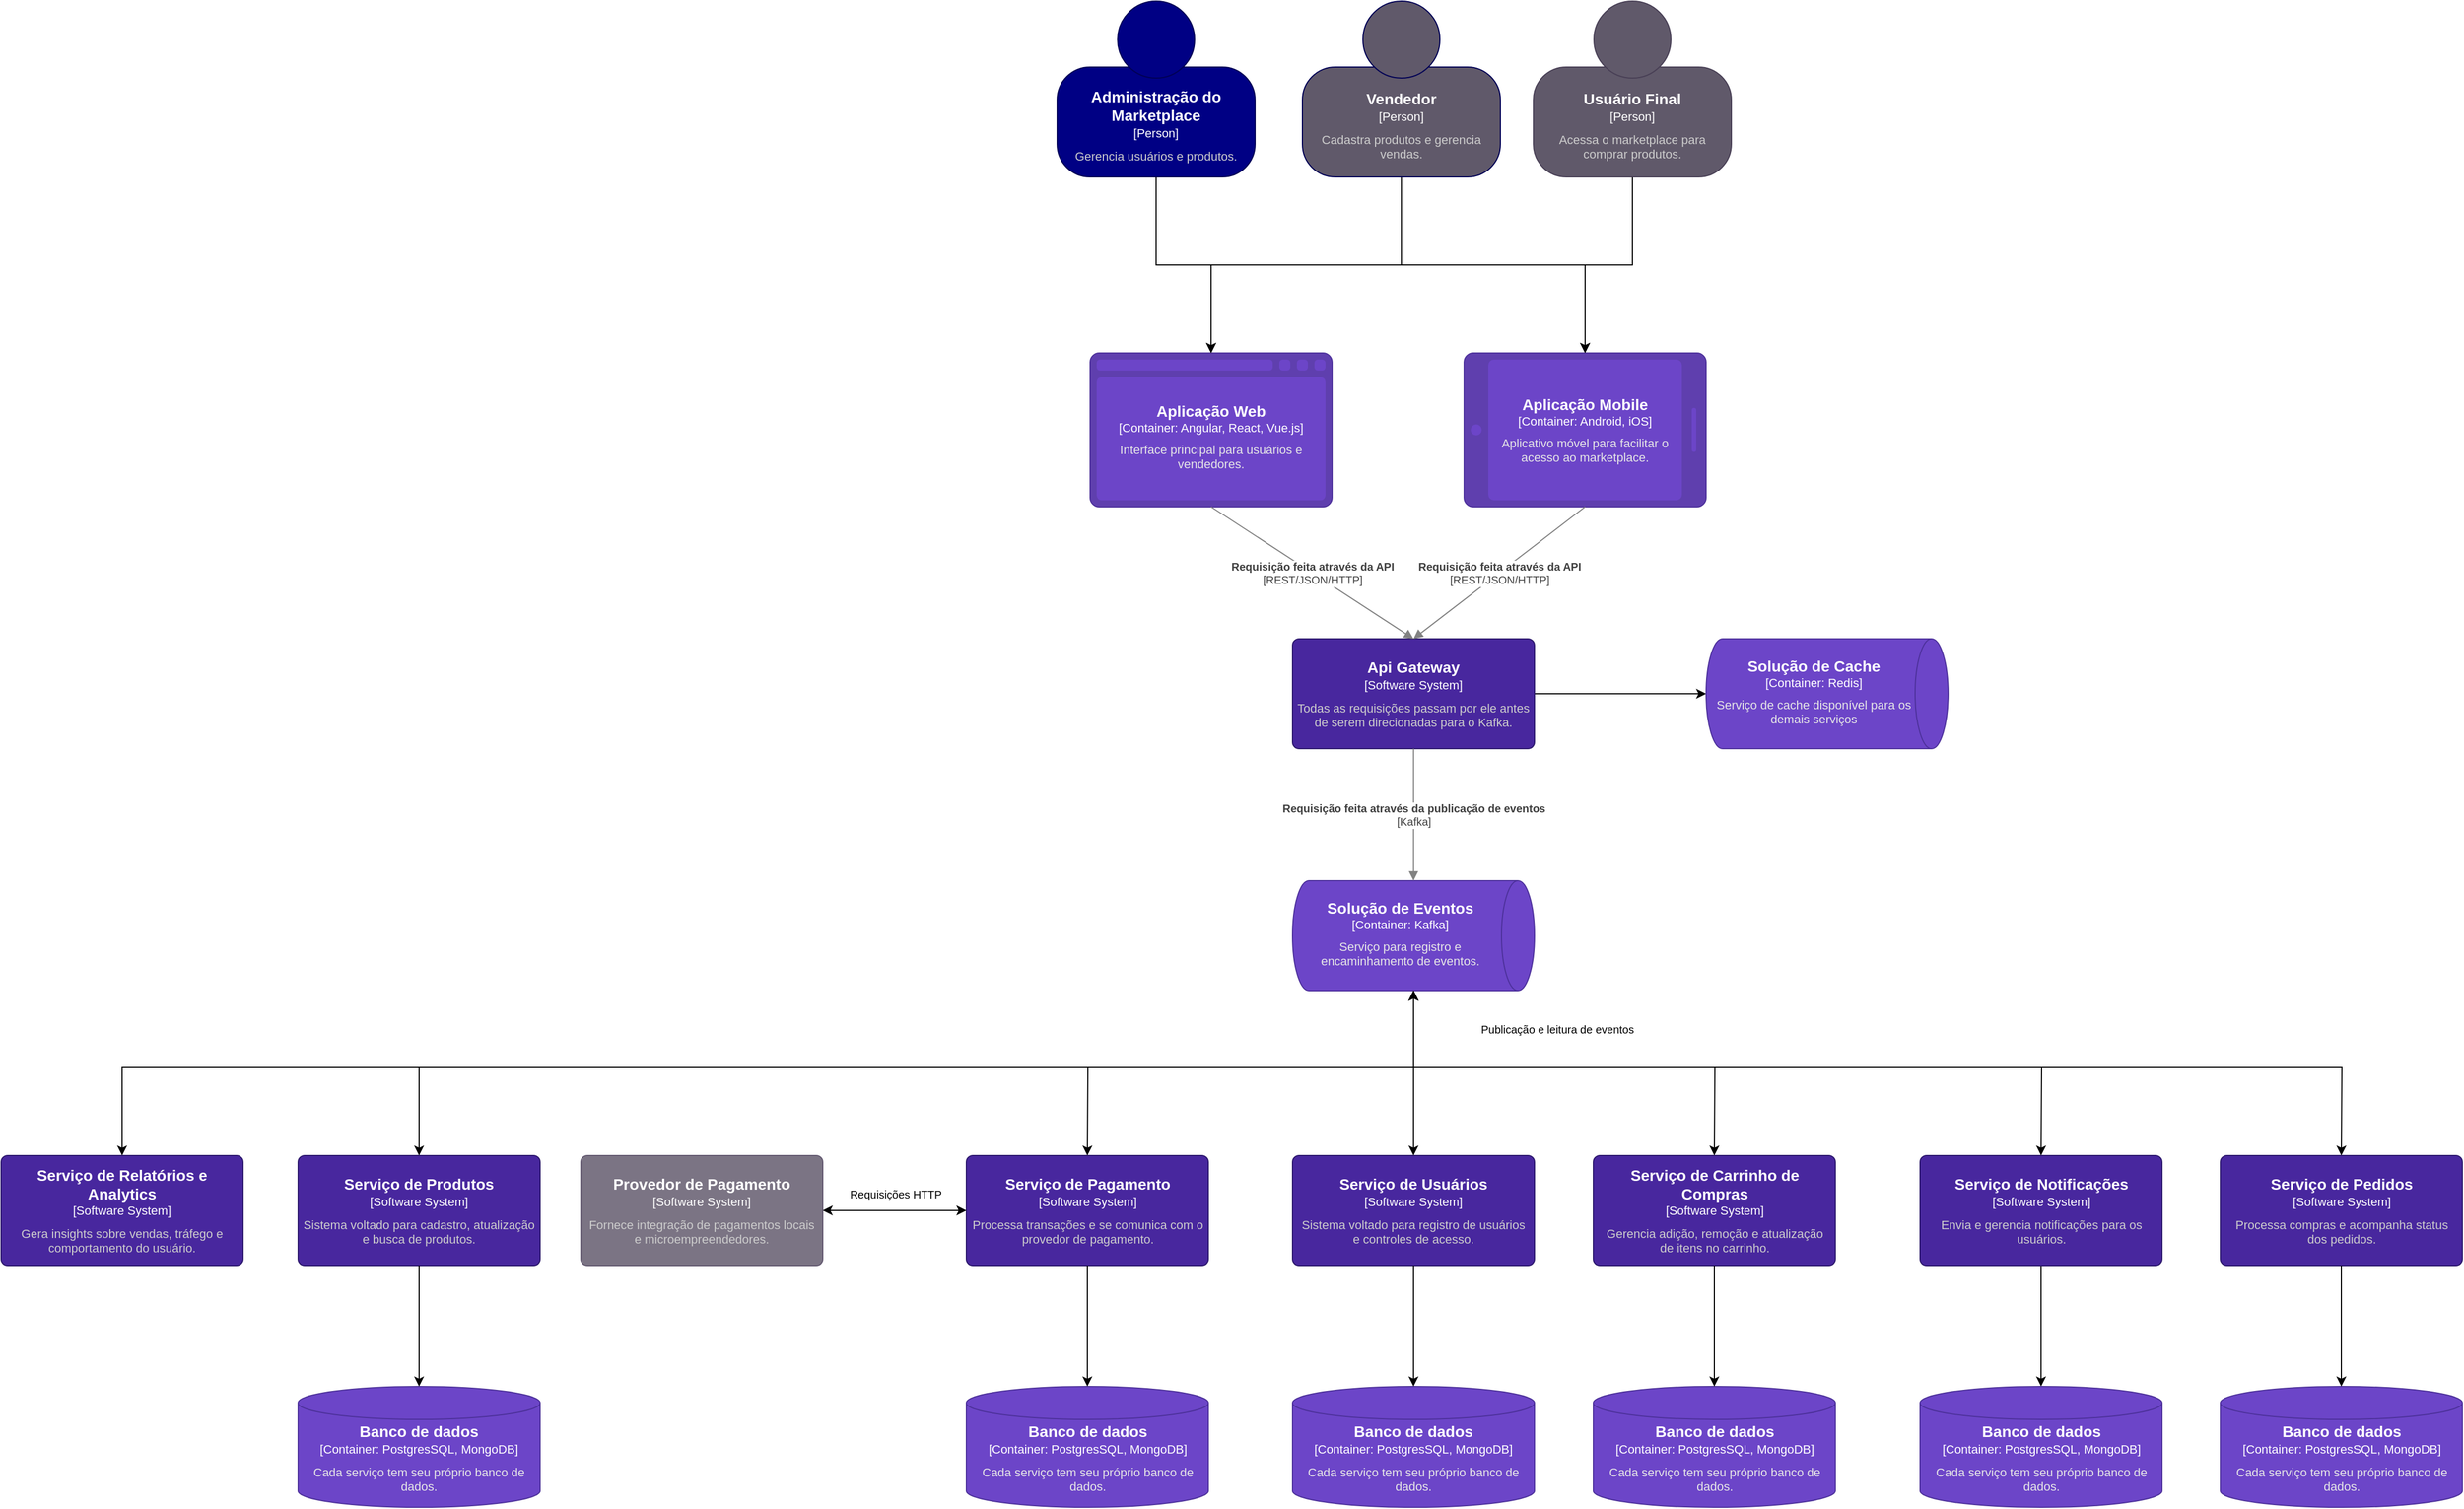 <mxfile version="26.0.16">
  <diagram name="Página-1" id="0Pqlmgjmrh0xwSGUFwKY">
    <mxGraphModel dx="6274" dy="3672" grid="1" gridSize="10" guides="1" tooltips="1" connect="1" arrows="1" fold="1" page="1" pageScale="1" pageWidth="827" pageHeight="1169" math="0" shadow="0">
      <root>
        <mxCell id="0" />
        <mxCell id="1" parent="0" />
        <mxCell id="Z66xN0s2nDXAdcldrbSK-58" style="edgeStyle=orthogonalEdgeStyle;rounded=0;orthogonalLoop=1;jettySize=auto;html=1;exitX=0.5;exitY=1;exitDx=0;exitDy=0;entryX=0.5;entryY=0;entryDx=0;entryDy=0;" parent="1" source="Z66xN0s2nDXAdcldrbSK-1" target="Z66xN0s2nDXAdcldrbSK-9" edge="1">
          <mxGeometry relative="1" as="geometry" />
        </mxCell>
        <mxCell id="Z66xN0s2nDXAdcldrbSK-60" style="edgeStyle=orthogonalEdgeStyle;rounded=0;orthogonalLoop=1;jettySize=auto;html=1;exitX=0.5;exitY=1;exitDx=0;exitDy=0;entryX=0.5;entryY=0;entryDx=0;entryDy=0;" parent="1" source="Z66xN0s2nDXAdcldrbSK-1" target="Z66xN0s2nDXAdcldrbSK-6" edge="1">
          <mxGeometry relative="1" as="geometry" />
        </mxCell>
        <object label="&lt;font style=&quot;font-size: 14px&quot;&gt;&lt;b&gt;%A_NAME%&lt;/b&gt;&lt;/font&gt;&lt;br&gt;&lt;div&gt;&lt;font style=&quot;font-size: 11px&quot;&gt;[Person]&lt;/font&gt;&lt;/div&gt;&lt;div style=&quot;font-size: 6px&quot;&gt;&lt;br&gt;&lt;/div&gt;&lt;div style=&quot;font-size: 11px&quot;&gt;&lt;font color=&quot;#CCCCCC&quot;&gt;%B_DESCRIPTION%&lt;/font&gt;&lt;/div&gt;" A_NAME="Usuário Final" B_DESCRIPTION="Acessa o marketplace para comprar produtos." placeholders="1" id="Z66xN0s2nDXAdcldrbSK-1">
          <mxCell style="shape=stencil(tZTdboMwDIWfJpdFIVnHbiu6vUca3GEVEpRk6s/TL+BULVpTTWorceNz4OM42DBZ+1YNwAQ3qgcm10yI9qhtv9BviwGctyYq0W7JK9851ftUf6Ra+QF0IHGLB2hI9sHZHeyxCQmApgWHYXTlJ+OreM94yVpbYyIBrfEz58qPMIUmPssPBOPFkl5zTDVVMTf2EMCljKQy8fV/8BxbVM8Cl68C80LMz6J8Hvll4OoBsqyjkhsaWW+U3n07+2Oam3kmx40Tm/nmuTk/7wE/z73THk9pcyS/fwpb7DraiFxDmdjxUevgTj/QdTh4uHSzvLkZqZtq3kz1cOw/6SaVfi2T8As=);whiteSpace=wrap;html=1;rounded=1;fontColor=#ffffff;strokeColor=#483F55;fillColor=#60596A;spacing=5;spacingTop=65;arcSize=30;allowArrows=0;recursiveResize=0;expand=0;metaEdit=1;resizable=0;rotatable=0;" parent="1" vertex="1">
            <mxGeometry x="453" y="-310" width="180" height="160" as="geometry" />
          </mxCell>
        </object>
        <mxCell id="Z66xN0s2nDXAdcldrbSK-36" style="edgeStyle=orthogonalEdgeStyle;rounded=0;orthogonalLoop=1;jettySize=auto;html=1;exitX=1;exitY=0.5;exitDx=0;exitDy=0;exitPerimeter=0;" parent="1" source="Z66xN0s2nDXAdcldrbSK-2" target="Z66xN0s2nDXAdcldrbSK-35" edge="1">
          <mxGeometry relative="1" as="geometry" />
        </mxCell>
        <object label="&lt;font style=&quot;font-size: 14px&quot;&gt;&lt;b&gt;%A_NAME%&lt;/b&gt;&lt;/font&gt;&lt;br&gt;&lt;div&gt;&lt;font style=&quot;font-size: 11px&quot;&gt;[Software System]&lt;/font&gt;&lt;/div&gt;&lt;div style=&quot;font-size: 6px&quot;&gt;&lt;br&gt;&lt;/div&gt;&lt;div style=&quot;font-size: 11px&quot;&gt;&lt;font color=&quot;#CCCCCC&quot;&gt;%B_DESCRIPTION%&lt;/font&gt;&lt;/div&gt;" placeholders="1" A_NAME="Api Gateway" B_DESCRIPTION=" Todas as requisições passam por ele antes de serem direcionadas para o Kafka." id="Z66xN0s2nDXAdcldrbSK-2">
          <mxCell style="rounded=1;whiteSpace=wrap;html=1;fontColor=#ffffff;arcSize=6;metaEdit=1;points=[[0.25,0,0],[0.5,0,0],[0.75,0,0],[1,0.25,0],[1,0.5,0],[1,0.75,0],[0.75,1,0],[0.5,1,0],[0.25,1,0],[0,0.75,0],[0,0.5,0],[0,0.25,0]];resizable=0;editable=1;fillColor=#48279E;strokeColor=#2C186C;movableLabel=0;allowArrows=0;rotatable=0;imageWidth=24;spacing=5;" parent="1" vertex="1">
            <mxGeometry x="234" y="270" width="220" height="100" as="geometry" />
          </mxCell>
        </object>
        <object label="&lt;font style=&quot;font-size: 14px&quot; color=&quot;#FFFFFF&quot;&gt;&lt;b&gt;&lt;font style=&quot;font-size: 14px&quot;&gt;&lt;span&gt;%A_NAME%&lt;/span&gt;&lt;/font&gt;&lt;/b&gt;&lt;/font&gt;&lt;font color=&quot;#FFFFFF&quot;&gt;&lt;br&gt;&lt;/font&gt;&lt;div&gt;&lt;font style=&quot;font-size: 11px&quot; color=&quot;#FFFFFF&quot;&gt;[Container: %B_TECHNOLOGY%]&lt;/font&gt;&lt;/div&gt;&lt;div style=&quot;font-size: 6px&quot;&gt;&lt;font color=&quot;#FFFFFF&quot;&gt;&lt;br&gt;&lt;/font&gt;&lt;/div&gt;&lt;div style=&quot;font-size: 11px&quot;&gt;&lt;font color=&quot;#E6E6E6&quot;&gt;%C_DESCRIPTION%&lt;/font&gt;&lt;/div&gt;" A_NAME="Aplicação Web" B_TECHNOLOGY="Angular, React, Vue.js" C_DESCRIPTION="Interface principal para usuários e vendedores." placeholders="1" id="Z66xN0s2nDXAdcldrbSK-6">
          <mxCell style="shape=stencil(3VbbcoMgEP0aHuPAYtQ+pib5D4OkMjHgoB2Tfn3R9aGkanpJptM8ObvLOew5sgyEp3WRVZIA1dlREr4mAMVZmONChItW7hY7a9paWpd2awpcwEKKcYsxwBBndSVFg8m9Oskc03VjzUG2Km8GAqULaVXTVfmG0BXpCCjhqTBaOwZldO1VPtQdWaa0w9ITktFgiduchxijyu1wlI1rHXvGLIHt14l92iC+FTG7FzENwPeC3Y75bsTxL5h56jJTh4anu0wcXqx51floP33Fdid26p+PH/PLMcisqNXbMD3RvAc4C8KUxs0UxW+PI8DDNWdPz/P4vSrLcfRyy7erzXU0djBl5oRlDmqs/J6Xkedl5HnJogsvx6zk9KdeRGm4TJPr6JnyiCAWw5yk/6goSR5MEdDwwRT5YwTg30k08RUxGJEU/oGi/jb5dGn0WXxy9Il3);whiteSpace=wrap;html=1;spacingTop=12;allowArrows=0;metaEdit=1;resizable=0;rotatable=0;strokeColor=#666666;fontFamily=Helvetica;fontSize=11;fontColor=#4D4D4D;spacing=5;spacingLeft=8;spacingRight=8;" parent="1" vertex="1">
            <mxGeometry x="50" y="10" width="220" height="140" as="geometry" />
          </mxCell>
        </object>
        <object label="&lt;font style=&quot;font-size: 14px&quot; color=&quot;#FFFFFF&quot;&gt;&lt;b&gt;&lt;font style=&quot;font-size: 14px&quot;&gt;&lt;span&gt;%A_NAME%&lt;/span&gt;&lt;/font&gt;&lt;/b&gt;&lt;/font&gt;&lt;font color=&quot;#FFFFFF&quot;&gt;&lt;br&gt;&lt;/font&gt;&lt;div&gt;&lt;font style=&quot;font-size: 11px&quot; color=&quot;#FFFFFF&quot;&gt;[Container: %B_TECHNOLOGY%]&lt;/font&gt;&lt;/div&gt;&lt;div style=&quot;font-size: 6px&quot;&gt;&lt;font color=&quot;#FFFFFF&quot;&gt;&lt;br&gt;&lt;/font&gt;&lt;/div&gt;&lt;div style=&quot;font-size: 11px&quot;&gt;&lt;font color=&quot;#E6E6E6&quot;&gt;%C_DESCRIPTION%&lt;/font&gt;&lt;/div&gt;" A_NAME="Aplicação Mobile" B_TECHNOLOGY="Android, iOS" C_DESCRIPTION="Aplicativo móvel para facilitar o acesso ao marketplace." placeholders="1" id="Z66xN0s2nDXAdcldrbSK-9">
          <mxCell style="shape=stencil(zVXLboMwEPwaH0HG5pEeUyf8h2OcYgVsZKiS9OtrWKTGKZCqTdSc0M4y491hLBBlbckbiQjWvJaIbhAh5VmYOhBxUJudqmTAm8ah7pUS+lGMoT5CTchY87aRogNwr06yALjtrDnIoyq6UUDpUlrV9V26RXiNegGMKBNGa6egjG69zkXfiXGlHRefQAyHCRxzHmuoGndCLTtpx5kBRST/ubAvG2b3Eo4eJYxD4nsR3U/5YcLZH5Qpc8hcaCjbcXF4s+ZdF5PzDB3bJ3bum0/H/PoacCta9TFennTZA7gLwlTGOgCeAw8RGm9o9PK6zN+rqppmJznN19vbbJhgzswZyxzVWLngpawq1bTyy8nUczJNPCujKyfxb5dOWZyw1W32QnsiBb3c5fD+7FnqD09WEzGIn2wjnHkrJX60Y2+jyVwn//GNhkh+S96Awm9rAD4B);whiteSpace=wrap;html=1;allowArrows=0;metaEdit=1;expand=0;recursiveResize=0;resizable=0;rotatable=0;strokeColor=#666666;fontFamily=Helvetica;fontSize=11;fontColor=#4D4D4D;spacingLeft=20;spacingRight=20;spacing=5;" parent="1" vertex="1">
            <mxGeometry x="390" y="10" width="220" height="140" as="geometry" />
          </mxCell>
        </object>
        <object label="&lt;div&gt;&lt;b&gt;%A_DESCRIPTION%&lt;/b&gt;&lt;br&gt;&lt;/div&gt;&lt;div&gt;[%B_TECHNOLOGY%]&lt;/div&gt;" placeholders="1" A_DESCRIPTION="Requisição feita através da API" B_TECHNOLOGY="REST/JSON/HTTP" id="Z66xN0s2nDXAdcldrbSK-11">
          <mxCell style="endArrow=block;html=1;fontSize=10;fontColor=#404040;strokeWidth=1;endFill=1;strokeColor=#828282;elbow=vertical;metaEdit=1;jumpStyle=arc;jumpSize=14;rounded=0;entryX=0.5;entryY=0;entryDx=0;entryDy=0;exitX=0.5;exitY=1;exitDx=0;exitDy=0;entryPerimeter=0;" parent="1" target="Z66xN0s2nDXAdcldrbSK-2" edge="1">
            <mxGeometry width="50" height="50" relative="1" as="geometry">
              <mxPoint x="160" y="150.0" as="sourcePoint" />
              <mxPoint y="240" as="targetPoint" />
            </mxGeometry>
          </mxCell>
        </object>
        <object label="&lt;div&gt;&lt;b&gt;%A_DESCRIPTION%&lt;/b&gt;&lt;br&gt;&lt;/div&gt;&lt;div&gt;[%B_TECHNOLOGY%]&lt;/div&gt;" placeholders="1" A_DESCRIPTION="Requisição feita através da API" B_TECHNOLOGY="REST/JSON/HTTP" id="Z66xN0s2nDXAdcldrbSK-12">
          <mxCell style="endArrow=block;html=1;fontSize=10;fontColor=#404040;strokeWidth=1;endFill=1;strokeColor=#828282;elbow=vertical;metaEdit=1;jumpStyle=arc;jumpSize=14;rounded=0;entryX=0.5;entryY=0;entryDx=0;entryDy=0;exitX=0.5;exitY=1;exitDx=0;exitDy=0;entryPerimeter=0;" parent="1" target="Z66xN0s2nDXAdcldrbSK-2" edge="1">
            <mxGeometry width="50" height="50" relative="1" as="geometry">
              <mxPoint x="500" y="150.0" as="sourcePoint" />
              <mxPoint x="684" y="260" as="targetPoint" />
            </mxGeometry>
          </mxCell>
        </object>
        <object label="&lt;font style=&quot;font-size: 14px&quot; color=&quot;#FFFFFF&quot;&gt;&lt;b&gt;&lt;font style=&quot;font-size: 14px&quot;&gt;&lt;span&gt;%A_NAME%&lt;/span&gt;&lt;/font&gt;&lt;/b&gt;&lt;/font&gt;&lt;font color=&quot;#FFFFFF&quot;&gt;&lt;br&gt;&lt;/font&gt;&lt;div&gt;&lt;font style=&quot;font-size: 11px&quot; color=&quot;#FFFFFF&quot;&gt;[Container: %B_TECHNOLOGY%]&lt;/font&gt;&lt;/div&gt;&lt;div style=&quot;font-size: 6px&quot;&gt;&lt;font color=&quot;#FFFFFF&quot;&gt;&lt;br&gt;&lt;/font&gt;&lt;/div&gt;&lt;div style=&quot;font-size: 11px&quot; align=&quot;center&quot;&gt;&lt;font color=&quot;#E6E6E6&quot;&gt;%C_DESCRIPTION%&lt;/font&gt;&lt;/div&gt;" A_NAME="Solução de Eventos" B_TECHNOLOGY="Kafka" C_DESCRIPTION="Serviço para registro e encaminhamento de eventos." placeholders="1" id="Z66xN0s2nDXAdcldrbSK-13">
          <mxCell style="shape=cylinder3;whiteSpace=wrap;html=1;boundedLbl=1;backgroundOutline=0;size=15;fontFamily=Helvetica;fontSize=11;fontColor=#ffffff;strokeColor=#4D319B;rounded=1;fillColor=#6c45c8;spacing=5;spacingTop=-5;arcSize=6;rotation=90;textDirection=ltr;verticalAlign=middle;horizontal=0;allowArrows=0;recursiveResize=0;expand=0;resizable=0;rotatable=0;metaEdit=1;" parent="1" vertex="1">
            <mxGeometry x="294" y="430" width="100" height="220" as="geometry" />
          </mxCell>
        </object>
        <object label="&lt;div&gt;&lt;b&gt;%A_DESCRIPTION%&lt;/b&gt;&lt;br&gt;&lt;/div&gt;&lt;div&gt;[%B_TECHNOLOGY%]&lt;/div&gt;" placeholders="1" A_DESCRIPTION="Requisição feita através da publicação de eventos" B_TECHNOLOGY="Kafka" id="Z66xN0s2nDXAdcldrbSK-14">
          <mxCell style="endArrow=block;html=1;fontSize=10;fontColor=#404040;strokeWidth=1;endFill=1;strokeColor=#828282;elbow=vertical;metaEdit=1;jumpStyle=arc;jumpSize=14;rounded=0;exitX=0.5;exitY=1;exitDx=0;exitDy=0;exitPerimeter=0;entryX=0;entryY=0.5;entryDx=0;entryDy=0;entryPerimeter=0;" parent="1" source="Z66xN0s2nDXAdcldrbSK-2" target="Z66xN0s2nDXAdcldrbSK-13" edge="1">
            <mxGeometry width="50" height="50" relative="1" as="geometry">
              <mxPoint x="300" y="430.0" as="sourcePoint" />
              <mxPoint x="344" y="470" as="targetPoint" />
            </mxGeometry>
          </mxCell>
        </object>
        <object label="&lt;font style=&quot;font-size: 14px&quot;&gt;&lt;b&gt;%A_NAME%&lt;/b&gt;&lt;/font&gt;&lt;br&gt;&lt;div&gt;&lt;font style=&quot;font-size: 11px&quot;&gt;[Software System]&lt;/font&gt;&lt;/div&gt;&lt;div style=&quot;font-size: 6px&quot;&gt;&lt;br&gt;&lt;/div&gt;&lt;div style=&quot;font-size: 11px&quot;&gt;&lt;font color=&quot;#CCCCCC&quot;&gt;%B_DESCRIPTION%&lt;/font&gt;&lt;/div&gt;" placeholders="1" A_NAME="Serviço de Carrinho de Compras" B_DESCRIPTION="Gerencia adição, remoção e atualização de itens no carrinho." id="Z66xN0s2nDXAdcldrbSK-16">
          <mxCell style="rounded=1;whiteSpace=wrap;html=1;fontColor=#ffffff;arcSize=6;metaEdit=1;points=[[0.25,0,0],[0.5,0,0],[0.75,0,0],[1,0.25,0],[1,0.5,0],[1,0.75,0],[0.75,1,0],[0.5,1,0],[0.25,1,0],[0,0.75,0],[0,0.5,0],[0,0.25,0]];resizable=0;editable=1;fillColor=#48279E;strokeColor=#2C186C;movableLabel=0;allowArrows=0;rotatable=0;imageWidth=24;spacing=5;" parent="1" vertex="1">
            <mxGeometry x="507.5" y="740" width="220" height="100" as="geometry" />
          </mxCell>
        </object>
        <object label="&lt;font style=&quot;font-size: 14px&quot;&gt;&lt;b&gt;%A_NAME%&lt;/b&gt;&lt;/font&gt;&lt;br&gt;&lt;div&gt;&lt;font style=&quot;font-size: 11px&quot;&gt;[Software System]&lt;/font&gt;&lt;/div&gt;&lt;div style=&quot;font-size: 6px&quot;&gt;&lt;br&gt;&lt;/div&gt;&lt;div style=&quot;font-size: 11px&quot;&gt;&lt;font color=&quot;#CCCCCC&quot;&gt;%B_DESCRIPTION%&lt;/font&gt;&lt;/div&gt;" placeholders="1" A_NAME="Serviço de Pagamento" B_DESCRIPTION="Processa transações e se comunica com o provedor de pagamento." id="Z66xN0s2nDXAdcldrbSK-17">
          <mxCell style="rounded=1;whiteSpace=wrap;html=1;fontColor=#ffffff;arcSize=6;metaEdit=1;points=[[0.25,0,0],[0.5,0,0],[0.75,0,0],[1,0.25,0],[1,0.5,0],[1,0.75,0],[0.75,1,0],[0.5,1,0],[0.25,1,0],[0,0.75,0],[0,0.5,0],[0,0.25,0]];resizable=0;editable=1;fillColor=#48279E;strokeColor=#2C186C;movableLabel=0;allowArrows=0;rotatable=0;imageWidth=24;spacing=5;" parent="1" vertex="1">
            <mxGeometry x="-62.5" y="740" width="220" height="100" as="geometry" />
          </mxCell>
        </object>
        <mxCell id="Z66xN0s2nDXAdcldrbSK-41" style="edgeStyle=orthogonalEdgeStyle;rounded=0;orthogonalLoop=1;jettySize=auto;html=1;exitX=0.5;exitY=1;exitDx=0;exitDy=0;exitPerimeter=0;" parent="1" source="Z66xN0s2nDXAdcldrbSK-18" target="Z66xN0s2nDXAdcldrbSK-40" edge="1">
          <mxGeometry relative="1" as="geometry" />
        </mxCell>
        <object label="&lt;font style=&quot;font-size: 14px&quot;&gt;&lt;b&gt;%A_NAME%&lt;/b&gt;&lt;/font&gt;&lt;br&gt;&lt;div&gt;&lt;font style=&quot;font-size: 11px&quot;&gt;[Software System]&lt;/font&gt;&lt;/div&gt;&lt;div style=&quot;font-size: 6px&quot;&gt;&lt;br&gt;&lt;/div&gt;&lt;div style=&quot;font-size: 11px&quot;&gt;&lt;font color=&quot;#CCCCCC&quot;&gt;%B_DESCRIPTION%&lt;/font&gt;&lt;/div&gt;" placeholders="1" A_NAME="Serviço de Notificações" B_DESCRIPTION="Envia e gerencia notificações para os usuários." id="Z66xN0s2nDXAdcldrbSK-18">
          <mxCell style="rounded=1;whiteSpace=wrap;html=1;fontColor=#ffffff;arcSize=6;metaEdit=1;points=[[0.25,0,0],[0.5,0,0],[0.75,0,0],[1,0.25,0],[1,0.5,0],[1,0.75,0],[0.75,1,0],[0.5,1,0],[0.25,1,0],[0,0.75,0],[0,0.5,0],[0,0.25,0]];resizable=0;editable=1;fillColor=#48279E;strokeColor=#2C186C;movableLabel=0;allowArrows=0;rotatable=0;imageWidth=24;spacing=5;" parent="1" vertex="1">
            <mxGeometry x="804.5" y="740" width="220" height="100" as="geometry" />
          </mxCell>
        </object>
        <object label="&lt;font style=&quot;font-size: 14px&quot;&gt;&lt;b&gt;%A_NAME%&lt;/b&gt;&lt;/font&gt;&lt;br&gt;&lt;div&gt;&lt;font style=&quot;font-size: 11px&quot;&gt;[Software System]&lt;/font&gt;&lt;/div&gt;&lt;div style=&quot;font-size: 6px&quot;&gt;&lt;br&gt;&lt;/div&gt;&lt;div style=&quot;font-size: 11px&quot;&gt;&lt;font color=&quot;#CCCCCC&quot;&gt;%B_DESCRIPTION%&lt;/font&gt;&lt;/div&gt;" placeholders="1" A_NAME="Serviço de Pedidos" B_DESCRIPTION="Processa compras e acompanha status dos pedidos." id="Z66xN0s2nDXAdcldrbSK-19">
          <mxCell style="rounded=1;whiteSpace=wrap;html=1;fontColor=#ffffff;arcSize=6;metaEdit=1;points=[[0.25,0,0],[0.5,0,0],[0.75,0,0],[1,0.25,0],[1,0.5,0],[1,0.75,0],[0.75,1,0],[0.5,1,0],[0.25,1,0],[0,0.75,0],[0,0.5,0],[0,0.25,0]];resizable=0;editable=1;fillColor=#48279E;strokeColor=#2C186C;movableLabel=0;allowArrows=0;rotatable=0;imageWidth=24;spacing=5;" parent="1" vertex="1">
            <mxGeometry x="1077.5" y="740" width="220" height="100" as="geometry" />
          </mxCell>
        </object>
        <object label="&lt;font style=&quot;font-size: 14px&quot;&gt;&lt;b&gt;%A_NAME%&lt;/b&gt;&lt;/font&gt;&lt;br&gt;&lt;div&gt;&lt;font style=&quot;font-size: 11px&quot;&gt;[Software System]&lt;/font&gt;&lt;/div&gt;&lt;div style=&quot;font-size: 6px&quot;&gt;&lt;br&gt;&lt;/div&gt;&lt;div style=&quot;font-size: 11px&quot;&gt;&lt;font color=&quot;#CCCCCC&quot;&gt;%B_DESCRIPTION%&lt;/font&gt;&lt;/div&gt;" placeholders="1" A_NAME="Serviço de Produtos" B_DESCRIPTION="Sistema voltado para cadastro, atualização e busca de produtos." id="Z66xN0s2nDXAdcldrbSK-20">
          <mxCell style="rounded=1;whiteSpace=wrap;html=1;fontColor=#ffffff;arcSize=6;metaEdit=1;points=[[0.25,0,0],[0.5,0,0],[0.75,0,0],[1,0.25,0],[1,0.5,0],[1,0.75,0],[0.75,1,0],[0.5,1,0],[0.25,1,0],[0,0.75,0],[0,0.5,0],[0,0.25,0]];resizable=0;editable=1;fillColor=#48279E;strokeColor=#2C186C;movableLabel=0;allowArrows=0;rotatable=0;imageWidth=24;spacing=5;" parent="1" vertex="1">
            <mxGeometry x="-670" y="740" width="220" height="100" as="geometry" />
          </mxCell>
        </object>
        <object label="&lt;font style=&quot;font-size: 14px&quot;&gt;&lt;b&gt;%A_NAME%&lt;/b&gt;&lt;/font&gt;&lt;br&gt;&lt;div&gt;&lt;font style=&quot;font-size: 11px&quot;&gt;[Software System]&lt;/font&gt;&lt;/div&gt;&lt;div style=&quot;font-size: 6px&quot;&gt;&lt;br&gt;&lt;/div&gt;&lt;div style=&quot;font-size: 11px&quot;&gt;&lt;font color=&quot;#CCCCCC&quot;&gt;%B_DESCRIPTION%&lt;/font&gt;&lt;/div&gt;" placeholders="1" A_NAME="Serviço de Relatórios e Analytics" B_DESCRIPTION="Gera insights sobre vendas, tráfego e comportamento do usuário." id="Z66xN0s2nDXAdcldrbSK-21">
          <mxCell style="rounded=1;whiteSpace=wrap;html=1;fontColor=#ffffff;arcSize=6;metaEdit=1;points=[[0.25,0,0],[0.5,0,0],[0.75,0,0],[1,0.25,0],[1,0.5,0],[1,0.75,0],[0.75,1,0],[0.5,1,0],[0.25,1,0],[0,0.75,0],[0,0.5,0],[0,0.25,0]];resizable=0;editable=1;fillColor=#48279E;strokeColor=#2C186C;movableLabel=0;allowArrows=0;rotatable=0;imageWidth=24;spacing=5;" parent="1" vertex="1">
            <mxGeometry x="-940" y="740" width="220" height="100" as="geometry" />
          </mxCell>
        </object>
        <mxCell id="Z66xN0s2nDXAdcldrbSK-24" value="Publicação e leitura de eventos" style="text;html=1;align=center;verticalAlign=middle;whiteSpace=wrap;rounded=0;fontSize=10;" parent="1" vertex="1">
          <mxGeometry x="380" y="610" width="190" height="30" as="geometry" />
        </mxCell>
        <object label="&lt;font style=&quot;font-size: 14px&quot;&gt;&lt;b&gt;%A_NAME%&lt;/b&gt;&lt;/font&gt;&lt;br&gt;&lt;div&gt;&lt;font style=&quot;font-size: 11px&quot;&gt;[Software System]&lt;/font&gt;&lt;/div&gt;&lt;div style=&quot;font-size: 6px&quot;&gt;&lt;br&gt;&lt;/div&gt;&lt;div style=&quot;font-size: 11px&quot;&gt;&lt;font color=&quot;#CCCCCC&quot;&gt;%B_DESCRIPTION%&lt;/font&gt;&lt;/div&gt;" placeholders="1" A_NAME="Serviço de Usuários" B_DESCRIPTION="Sistema voltado para registro de usuários e controles de acesso." id="Z66xN0s2nDXAdcldrbSK-15">
          <mxCell style="rounded=1;whiteSpace=wrap;html=1;fontColor=#ffffff;arcSize=6;metaEdit=1;points=[[0.25,0,0],[0.5,0,0],[0.75,0,0],[1,0.25,0],[1,0.5,0],[1,0.75,0],[0.75,1,0],[0.5,1,0],[0.25,1,0],[0,0.75,0],[0,0.5,0],[0,0.25,0]];resizable=0;editable=1;fillColor=#48279E;strokeColor=#2C186C;movableLabel=0;allowArrows=0;rotatable=0;imageWidth=24;spacing=5;" parent="1" vertex="1">
            <mxGeometry x="234" y="740" width="220" height="100" as="geometry" />
          </mxCell>
        </object>
        <mxCell id="Z66xN0s2nDXAdcldrbSK-30" value="" style="endArrow=classic;startArrow=classic;html=1;rounded=0;entryX=1;entryY=0.5;entryDx=0;entryDy=0;entryPerimeter=0;exitX=0.5;exitY=0;exitDx=0;exitDy=0;exitPerimeter=0;" parent="1" source="Z66xN0s2nDXAdcldrbSK-15" target="Z66xN0s2nDXAdcldrbSK-13" edge="1">
          <mxGeometry width="50" height="50" relative="1" as="geometry">
            <mxPoint x="290" y="710" as="sourcePoint" />
            <mxPoint x="340" y="660" as="targetPoint" />
          </mxGeometry>
        </mxCell>
        <mxCell id="Z66xN0s2nDXAdcldrbSK-31" value="" style="endArrow=classic;startArrow=classic;html=1;rounded=0;entryX=1;entryY=0.5;entryDx=0;entryDy=0;entryPerimeter=0;exitX=0.5;exitY=0;exitDx=0;exitDy=0;exitPerimeter=0;" parent="1" source="Z66xN0s2nDXAdcldrbSK-17" target="Z66xN0s2nDXAdcldrbSK-13" edge="1">
          <mxGeometry width="50" height="50" relative="1" as="geometry">
            <mxPoint x="260" y="680" as="sourcePoint" />
            <mxPoint x="310" y="630" as="targetPoint" />
            <Array as="points">
              <mxPoint x="48" y="660" />
              <mxPoint x="344" y="660" />
            </Array>
          </mxGeometry>
        </mxCell>
        <mxCell id="Z66xN0s2nDXAdcldrbSK-32" value="" style="endArrow=classic;startArrow=classic;html=1;rounded=0;entryX=1;entryY=0.5;entryDx=0;entryDy=0;entryPerimeter=0;exitX=0.5;exitY=0;exitDx=0;exitDy=0;exitPerimeter=0;" parent="1" source="Z66xN0s2nDXAdcldrbSK-16" target="Z66xN0s2nDXAdcldrbSK-13" edge="1">
          <mxGeometry width="50" height="50" relative="1" as="geometry">
            <mxPoint x="490" y="780" as="sourcePoint" />
            <mxPoint x="540" y="730" as="targetPoint" />
            <Array as="points">
              <mxPoint x="618" y="660" />
              <mxPoint x="344" y="660" />
            </Array>
          </mxGeometry>
        </mxCell>
        <mxCell id="Z66xN0s2nDXAdcldrbSK-33" value="" style="endArrow=classic;startArrow=classic;html=1;rounded=0;entryX=1;entryY=0.5;entryDx=0;entryDy=0;entryPerimeter=0;exitX=0.5;exitY=0;exitDx=0;exitDy=0;exitPerimeter=0;" parent="1" source="Z66xN0s2nDXAdcldrbSK-20" target="Z66xN0s2nDXAdcldrbSK-13" edge="1">
          <mxGeometry width="50" height="50" relative="1" as="geometry">
            <mxPoint x="-240" y="660" as="sourcePoint" />
            <mxPoint x="300" y="620" as="targetPoint" />
            <Array as="points">
              <mxPoint x="-560" y="660" />
              <mxPoint x="344" y="660" />
            </Array>
          </mxGeometry>
        </mxCell>
        <mxCell id="Z66xN0s2nDXAdcldrbSK-34" value="" style="endArrow=classic;startArrow=classic;html=1;rounded=0;entryX=1;entryY=0.5;entryDx=0;entryDy=0;entryPerimeter=0;exitX=0.5;exitY=0;exitDx=0;exitDy=0;exitPerimeter=0;" parent="1" source="Z66xN0s2nDXAdcldrbSK-18" target="Z66xN0s2nDXAdcldrbSK-13" edge="1">
          <mxGeometry width="50" height="50" relative="1" as="geometry">
            <mxPoint x="650" y="700" as="sourcePoint" />
            <mxPoint x="700" y="650" as="targetPoint" />
            <Array as="points">
              <mxPoint x="915" y="660" />
              <mxPoint x="344" y="660" />
            </Array>
          </mxGeometry>
        </mxCell>
        <object label="&lt;font style=&quot;font-size: 14px&quot; color=&quot;#FFFFFF&quot;&gt;&lt;b&gt;&lt;font style=&quot;font-size: 14px&quot;&gt;&lt;span&gt;%A_NAME%&lt;/span&gt;&lt;/font&gt;&lt;/b&gt;&lt;/font&gt;&lt;font color=&quot;#FFFFFF&quot;&gt;&lt;br&gt;&lt;/font&gt;&lt;div&gt;&lt;font style=&quot;font-size: 11px&quot; color=&quot;#FFFFFF&quot;&gt;[Container: %B_TECHNOLOGY%]&lt;/font&gt;&lt;/div&gt;&lt;div style=&quot;font-size: 6px&quot;&gt;&lt;font color=&quot;#FFFFFF&quot;&gt;&lt;br&gt;&lt;/font&gt;&lt;/div&gt;&lt;div style=&quot;font-size: 11px&quot; align=&quot;center&quot;&gt;&lt;font color=&quot;#E6E6E6&quot;&gt;%C_DESCRIPTION%&lt;/font&gt;&lt;/div&gt;" A_NAME="Solução de Cache" B_TECHNOLOGY="Redis" C_DESCRIPTION="Serviço de cache disponível para os demais serviços" placeholders="1" id="Z66xN0s2nDXAdcldrbSK-35">
          <mxCell style="shape=cylinder3;whiteSpace=wrap;html=1;boundedLbl=1;backgroundOutline=0;size=15;fontFamily=Helvetica;fontSize=11;fontColor=#ffffff;strokeColor=#4D319B;rounded=1;fillColor=#6c45c8;spacing=5;spacingTop=-5;arcSize=6;rotation=90;textDirection=ltr;verticalAlign=middle;horizontal=0;allowArrows=0;recursiveResize=0;expand=0;resizable=0;rotatable=0;metaEdit=1;" parent="1" vertex="1">
            <mxGeometry x="670" y="210" width="100" height="220" as="geometry" />
          </mxCell>
        </object>
        <mxCell id="Z66xN0s2nDXAdcldrbSK-37" value="" style="endArrow=classic;startArrow=classic;html=1;rounded=0;entryX=1;entryY=0.5;entryDx=0;entryDy=0;entryPerimeter=0;exitX=0.5;exitY=0;exitDx=0;exitDy=0;exitPerimeter=0;" parent="1" source="Z66xN0s2nDXAdcldrbSK-19" target="Z66xN0s2nDXAdcldrbSK-13" edge="1">
          <mxGeometry width="50" height="50" relative="1" as="geometry">
            <mxPoint x="760" y="710" as="sourcePoint" />
            <mxPoint x="810" y="660" as="targetPoint" />
            <Array as="points">
              <mxPoint x="1188" y="660" />
              <mxPoint x="344" y="660" />
            </Array>
          </mxGeometry>
        </mxCell>
        <mxCell id="Z66xN0s2nDXAdcldrbSK-38" value="" style="endArrow=classic;startArrow=classic;html=1;rounded=0;entryX=1;entryY=0.5;entryDx=0;entryDy=0;entryPerimeter=0;exitX=0.5;exitY=0;exitDx=0;exitDy=0;exitPerimeter=0;" parent="1" source="Z66xN0s2nDXAdcldrbSK-21" target="Z66xN0s2nDXAdcldrbSK-13" edge="1">
          <mxGeometry width="50" height="50" relative="1" as="geometry">
            <mxPoint x="-40" y="710" as="sourcePoint" />
            <mxPoint x="10" y="660" as="targetPoint" />
            <Array as="points">
              <mxPoint x="-830" y="660" />
              <mxPoint x="344" y="660" />
            </Array>
          </mxGeometry>
        </mxCell>
        <object label="&lt;font style=&quot;font-size: 14px&quot;&gt;&lt;b&gt;&lt;font style=&quot;font-size: 14px&quot;&gt;&lt;span&gt;%A_NAME%&lt;/span&gt;&lt;/font&gt;&lt;/b&gt;&lt;/font&gt;&lt;br&gt;&lt;div&gt;&lt;font style=&quot;font-size: 11px&quot;&gt;[Container: %B_TECHNOLOGY%]&lt;/font&gt;&lt;/div&gt;&lt;div style=&quot;font-size: 6px&quot;&gt;&lt;br&gt;&lt;/div&gt;&lt;div style=&quot;font-size: 11px&quot;&gt;&lt;font color=&quot;#E6E6E6&quot;&gt;%C_DESCRIPTION%&lt;/font&gt;&lt;/div&gt;" A_NAME="Banco de dados" B_TECHNOLOGY="PostgresSQL, MongoDB" C_DESCRIPTION="Cada serviço tem seu próprio banco de dados." placeholders="1" id="Z66xN0s2nDXAdcldrbSK-39">
          <mxCell style="shape=cylinder3;whiteSpace=wrap;html=1;boundedLbl=1;backgroundOutline=1;size=15;rounded=1;fontColor=#ffffff;strokeColor=#4D319B;fillColor=#6c45c8;arcSize=6;autosize=0;metaEdit=1;resizable=0;rotatable=0;allowArrows=0;align=center;spacing=5;spacingTop=-5;verticalAlign=middle;" parent="1" vertex="1">
            <mxGeometry x="1077.5" y="950" width="220" height="110" as="geometry" />
          </mxCell>
        </object>
        <object label="&lt;font style=&quot;font-size: 14px&quot;&gt;&lt;b&gt;&lt;font style=&quot;font-size: 14px&quot;&gt;&lt;span&gt;%A_NAME%&lt;/span&gt;&lt;/font&gt;&lt;/b&gt;&lt;/font&gt;&lt;br&gt;&lt;div&gt;&lt;font style=&quot;font-size: 11px&quot;&gt;[Container: %B_TECHNOLOGY%]&lt;/font&gt;&lt;/div&gt;&lt;div style=&quot;font-size: 6px&quot;&gt;&lt;br&gt;&lt;/div&gt;&lt;div style=&quot;font-size: 11px&quot;&gt;&lt;font color=&quot;#E6E6E6&quot;&gt;%C_DESCRIPTION%&lt;/font&gt;&lt;/div&gt;" A_NAME="Banco de dados" B_TECHNOLOGY="PostgresSQL, MongoDB" C_DESCRIPTION="Cada serviço tem seu próprio banco de dados." placeholders="1" id="Z66xN0s2nDXAdcldrbSK-40">
          <mxCell style="shape=cylinder3;whiteSpace=wrap;html=1;boundedLbl=1;backgroundOutline=1;size=15;rounded=1;fontColor=#ffffff;strokeColor=#4D319B;fillColor=#6c45c8;arcSize=6;autosize=0;metaEdit=1;resizable=0;rotatable=0;allowArrows=0;align=center;spacing=5;spacingTop=-5;verticalAlign=middle;" parent="1" vertex="1">
            <mxGeometry x="804.5" y="950" width="220" height="110" as="geometry" />
          </mxCell>
        </object>
        <mxCell id="Z66xN0s2nDXAdcldrbSK-42" style="edgeStyle=orthogonalEdgeStyle;rounded=0;orthogonalLoop=1;jettySize=auto;html=1;exitX=0.5;exitY=1;exitDx=0;exitDy=0;exitPerimeter=0;entryX=0.5;entryY=0;entryDx=0;entryDy=0;entryPerimeter=0;" parent="1" source="Z66xN0s2nDXAdcldrbSK-19" target="Z66xN0s2nDXAdcldrbSK-39" edge="1">
          <mxGeometry relative="1" as="geometry" />
        </mxCell>
        <object label="&lt;font style=&quot;font-size: 14px&quot;&gt;&lt;b&gt;&lt;font style=&quot;font-size: 14px&quot;&gt;&lt;span&gt;%A_NAME%&lt;/span&gt;&lt;/font&gt;&lt;/b&gt;&lt;/font&gt;&lt;br&gt;&lt;div&gt;&lt;font style=&quot;font-size: 11px&quot;&gt;[Container: %B_TECHNOLOGY%]&lt;/font&gt;&lt;/div&gt;&lt;div style=&quot;font-size: 6px&quot;&gt;&lt;br&gt;&lt;/div&gt;&lt;div style=&quot;font-size: 11px&quot;&gt;&lt;font color=&quot;#E6E6E6&quot;&gt;%C_DESCRIPTION%&lt;/font&gt;&lt;/div&gt;" A_NAME="Banco de dados" B_TECHNOLOGY="PostgresSQL, MongoDB" C_DESCRIPTION="Cada serviço tem seu próprio banco de dados." placeholders="1" id="Z66xN0s2nDXAdcldrbSK-43">
          <mxCell style="shape=cylinder3;whiteSpace=wrap;html=1;boundedLbl=1;backgroundOutline=1;size=15;rounded=1;fontColor=#ffffff;strokeColor=#4D319B;fillColor=#6c45c8;arcSize=6;autosize=0;metaEdit=1;resizable=0;rotatable=0;allowArrows=0;align=center;spacing=5;spacingTop=-5;verticalAlign=middle;" parent="1" vertex="1">
            <mxGeometry x="507.5" y="950" width="220" height="110" as="geometry" />
          </mxCell>
        </object>
        <object label="&lt;font style=&quot;font-size: 14px&quot;&gt;&lt;b&gt;&lt;font style=&quot;font-size: 14px&quot;&gt;&lt;span&gt;%A_NAME%&lt;/span&gt;&lt;/font&gt;&lt;/b&gt;&lt;/font&gt;&lt;br&gt;&lt;div&gt;&lt;font style=&quot;font-size: 11px&quot;&gt;[Container: %B_TECHNOLOGY%]&lt;/font&gt;&lt;/div&gt;&lt;div style=&quot;font-size: 6px&quot;&gt;&lt;br&gt;&lt;/div&gt;&lt;div style=&quot;font-size: 11px&quot;&gt;&lt;font color=&quot;#E6E6E6&quot;&gt;%C_DESCRIPTION%&lt;/font&gt;&lt;/div&gt;" A_NAME="Banco de dados" B_TECHNOLOGY="PostgresSQL, MongoDB" C_DESCRIPTION="Cada serviço tem seu próprio banco de dados." placeholders="1" id="Z66xN0s2nDXAdcldrbSK-44">
          <mxCell style="shape=cylinder3;whiteSpace=wrap;html=1;boundedLbl=1;backgroundOutline=1;size=15;rounded=1;fontColor=#ffffff;strokeColor=#4D319B;fillColor=#6c45c8;arcSize=6;autosize=0;metaEdit=1;resizable=0;rotatable=0;allowArrows=0;align=center;spacing=5;spacingTop=-5;verticalAlign=middle;" parent="1" vertex="1">
            <mxGeometry x="234" y="950" width="220" height="110" as="geometry" />
          </mxCell>
        </object>
        <mxCell id="Z66xN0s2nDXAdcldrbSK-45" style="edgeStyle=orthogonalEdgeStyle;rounded=0;orthogonalLoop=1;jettySize=auto;html=1;exitX=0.5;exitY=1;exitDx=0;exitDy=0;exitPerimeter=0;entryX=0.5;entryY=0;entryDx=0;entryDy=0;entryPerimeter=0;" parent="1" source="Z66xN0s2nDXAdcldrbSK-16" target="Z66xN0s2nDXAdcldrbSK-43" edge="1">
          <mxGeometry relative="1" as="geometry" />
        </mxCell>
        <mxCell id="Z66xN0s2nDXAdcldrbSK-46" style="edgeStyle=orthogonalEdgeStyle;rounded=0;orthogonalLoop=1;jettySize=auto;html=1;exitX=0.5;exitY=1;exitDx=0;exitDy=0;exitPerimeter=0;entryX=0.5;entryY=0;entryDx=0;entryDy=0;entryPerimeter=0;" parent="1" source="Z66xN0s2nDXAdcldrbSK-15" target="Z66xN0s2nDXAdcldrbSK-44" edge="1">
          <mxGeometry relative="1" as="geometry" />
        </mxCell>
        <object label="&lt;font style=&quot;font-size: 14px&quot;&gt;&lt;b&gt;&lt;font style=&quot;font-size: 14px&quot;&gt;&lt;span&gt;%A_NAME%&lt;/span&gt;&lt;/font&gt;&lt;/b&gt;&lt;/font&gt;&lt;br&gt;&lt;div&gt;&lt;font style=&quot;font-size: 11px&quot;&gt;[Container: %B_TECHNOLOGY%]&lt;/font&gt;&lt;/div&gt;&lt;div style=&quot;font-size: 6px&quot;&gt;&lt;br&gt;&lt;/div&gt;&lt;div style=&quot;font-size: 11px&quot;&gt;&lt;font color=&quot;#E6E6E6&quot;&gt;%C_DESCRIPTION%&lt;/font&gt;&lt;/div&gt;" A_NAME="Banco de dados" B_TECHNOLOGY="PostgresSQL, MongoDB" C_DESCRIPTION="Cada serviço tem seu próprio banco de dados." placeholders="1" id="Z66xN0s2nDXAdcldrbSK-47">
          <mxCell style="shape=cylinder3;whiteSpace=wrap;html=1;boundedLbl=1;backgroundOutline=1;size=15;rounded=1;fontColor=#ffffff;strokeColor=#4D319B;fillColor=#6c45c8;arcSize=6;autosize=0;metaEdit=1;resizable=0;rotatable=0;allowArrows=0;align=center;spacing=5;spacingTop=-5;verticalAlign=middle;" parent="1" vertex="1">
            <mxGeometry x="-62.5" y="950" width="220" height="110" as="geometry" />
          </mxCell>
        </object>
        <mxCell id="Z66xN0s2nDXAdcldrbSK-48" style="edgeStyle=orthogonalEdgeStyle;rounded=0;orthogonalLoop=1;jettySize=auto;html=1;exitX=0.5;exitY=1;exitDx=0;exitDy=0;exitPerimeter=0;entryX=0.5;entryY=0;entryDx=0;entryDy=0;entryPerimeter=0;" parent="1" source="Z66xN0s2nDXAdcldrbSK-17" target="Z66xN0s2nDXAdcldrbSK-47" edge="1">
          <mxGeometry relative="1" as="geometry" />
        </mxCell>
        <object label="&lt;font style=&quot;font-size: 14px&quot;&gt;&lt;b&gt;&lt;font style=&quot;font-size: 14px&quot;&gt;&lt;span&gt;%A_NAME%&lt;/span&gt;&lt;/font&gt;&lt;/b&gt;&lt;/font&gt;&lt;br&gt;&lt;div&gt;&lt;font style=&quot;font-size: 11px&quot;&gt;[Container: %B_TECHNOLOGY%]&lt;/font&gt;&lt;/div&gt;&lt;div style=&quot;font-size: 6px&quot;&gt;&lt;br&gt;&lt;/div&gt;&lt;div style=&quot;font-size: 11px&quot;&gt;&lt;font color=&quot;#E6E6E6&quot;&gt;%C_DESCRIPTION%&lt;/font&gt;&lt;/div&gt;" A_NAME="Banco de dados" B_TECHNOLOGY="PostgresSQL, MongoDB" C_DESCRIPTION="Cada serviço tem seu próprio banco de dados." placeholders="1" id="Z66xN0s2nDXAdcldrbSK-49">
          <mxCell style="shape=cylinder3;whiteSpace=wrap;html=1;boundedLbl=1;backgroundOutline=1;size=15;rounded=1;fontColor=#ffffff;strokeColor=#4D319B;fillColor=#6c45c8;arcSize=6;autosize=0;metaEdit=1;resizable=0;rotatable=0;allowArrows=0;align=center;spacing=5;spacingTop=-5;verticalAlign=middle;" parent="1" vertex="1">
            <mxGeometry x="-670" y="950" width="220" height="110" as="geometry" />
          </mxCell>
        </object>
        <mxCell id="Z66xN0s2nDXAdcldrbSK-50" style="edgeStyle=orthogonalEdgeStyle;rounded=0;orthogonalLoop=1;jettySize=auto;html=1;exitX=0.5;exitY=1;exitDx=0;exitDy=0;exitPerimeter=0;entryX=0.5;entryY=0;entryDx=0;entryDy=0;entryPerimeter=0;" parent="1" source="Z66xN0s2nDXAdcldrbSK-20" target="Z66xN0s2nDXAdcldrbSK-49" edge="1">
          <mxGeometry relative="1" as="geometry" />
        </mxCell>
        <object label="&lt;font style=&quot;font-size: 14px&quot;&gt;&lt;b&gt;%A_NAME%&lt;/b&gt;&lt;/font&gt;&lt;br&gt;&lt;div&gt;&lt;font style=&quot;font-size: 11px&quot;&gt;[Software System]&lt;/font&gt;&lt;/div&gt;&lt;div style=&quot;font-size: 6px&quot;&gt;&lt;br&gt;&lt;/div&gt;&lt;div style=&quot;font-size: 11px&quot;&gt;&lt;font color=&quot;#CCCCCC&quot;&gt;%B_DESCRIPTION%&lt;/font&gt;&lt;/div&gt;" placeholders="1" A_NAME="Provedor de Pagamento" B_DESCRIPTION="Fornece integração de pagamentos locais e microempreendedores." id="Z66xN0s2nDXAdcldrbSK-52">
          <mxCell style="rounded=1;whiteSpace=wrap;html=1;fontColor=#ffffff;arcSize=6;metaEdit=1;points=[[0.25,0,0],[0.5,0,0],[0.75,0,0],[1,0.25,0],[1,0.5,0],[1,0.75,0],[0.75,1,0],[0.5,1,0],[0.25,1,0],[0,0.75,0],[0,0.5,0],[0,0.25,0]];resizable=0;editable=1;fillColor=#7b7484;strokeColor=#635970;movableLabel=0;allowArrows=0;rotatable=0;imageWidth=24;spacing=5;" parent="1" vertex="1">
            <mxGeometry x="-413" y="740" width="220" height="100" as="geometry" />
          </mxCell>
        </object>
        <mxCell id="Z66xN0s2nDXAdcldrbSK-53" value="" style="endArrow=classic;startArrow=classic;html=1;rounded=0;entryX=0;entryY=0.5;entryDx=0;entryDy=0;entryPerimeter=0;exitX=1;exitY=0.5;exitDx=0;exitDy=0;exitPerimeter=0;" parent="1" source="Z66xN0s2nDXAdcldrbSK-52" target="Z66xN0s2nDXAdcldrbSK-17" edge="1">
          <mxGeometry width="50" height="50" relative="1" as="geometry">
            <mxPoint x="-310" y="830" as="sourcePoint" />
            <mxPoint x="-260" y="780" as="targetPoint" />
          </mxGeometry>
        </mxCell>
        <mxCell id="Z66xN0s2nDXAdcldrbSK-55" value="Requisições HTTP" style="text;html=1;align=center;verticalAlign=middle;whiteSpace=wrap;rounded=0;fontSize=10;" parent="1" vertex="1">
          <mxGeometry x="-193" y="760" width="133" height="30" as="geometry" />
        </mxCell>
        <mxCell id="Z66xN0s2nDXAdcldrbSK-59" style="edgeStyle=orthogonalEdgeStyle;rounded=0;orthogonalLoop=1;jettySize=auto;html=1;exitX=0.5;exitY=1;exitDx=0;exitDy=0;entryX=0.5;entryY=0;entryDx=0;entryDy=0;" parent="1" source="Z66xN0s2nDXAdcldrbSK-56" target="Z66xN0s2nDXAdcldrbSK-6" edge="1">
          <mxGeometry relative="1" as="geometry" />
        </mxCell>
        <mxCell id="Z66xN0s2nDXAdcldrbSK-63" style="edgeStyle=orthogonalEdgeStyle;rounded=0;orthogonalLoop=1;jettySize=auto;html=1;exitX=0.5;exitY=1;exitDx=0;exitDy=0;entryX=0.5;entryY=0;entryDx=0;entryDy=0;" parent="1" source="Z66xN0s2nDXAdcldrbSK-56" target="Z66xN0s2nDXAdcldrbSK-9" edge="1">
          <mxGeometry relative="1" as="geometry" />
        </mxCell>
        <object label="&lt;font style=&quot;font-size: 14px&quot;&gt;&lt;b&gt;%A_NAME%&lt;/b&gt;&lt;/font&gt;&lt;br&gt;&lt;div&gt;&lt;font style=&quot;font-size: 11px&quot;&gt;[Person]&lt;/font&gt;&lt;/div&gt;&lt;div style=&quot;font-size: 6px&quot;&gt;&lt;br&gt;&lt;/div&gt;&lt;div style=&quot;font-size: 11px&quot;&gt;&lt;font color=&quot;#CCCCCC&quot;&gt;%B_DESCRIPTION%&lt;/font&gt;&lt;/div&gt;" A_NAME="Vendedor" B_DESCRIPTION="Cadastra produtos e gerencia vendas." placeholders="1" id="Z66xN0s2nDXAdcldrbSK-56">
          <mxCell style="shape=stencil(tZTdboMwDIWfJpdFIVnHbiu6vUca3GEVEpRk6s/TL+BULVpTTWorceNz4OM42DBZ+1YNwAQ3qgcm10yI9qhtv9BviwGctyYq0W7JK9851ftUf6Ra+QF0IHGLB2hI9sHZHeyxCQmApgWHYXTlJ+OreM94yVpbYyIBrfEz58qPMIUmPssPBOPFkl5zTDVVMTf2EMCljKQy8fV/8BxbVM8Cl68C80LMz6J8Hvll4OoBsqyjkhsaWW+U3n07+2Oam3kmx40Tm/nmuTk/7wE/z73THk9pcyS/fwpb7DraiFxDmdjxUevgTj/QdTh4uHSzvLkZqZtq3kz1cOw/6SaVfi2T8As=);whiteSpace=wrap;html=1;rounded=1;fontColor=#ffffff;strokeColor=#000054;fillColor=light-dark(#60596a, #ddddff);spacing=5;spacingTop=65;arcSize=30;metaEdit=1;allowArrows=0;expand=0;recursiveResize=0;rotatable=0;resizable=0;" parent="1" vertex="1">
            <mxGeometry x="243" y="-310" width="180" height="160" as="geometry" />
          </mxCell>
        </object>
        <mxCell id="Z66xN0s2nDXAdcldrbSK-61" style="edgeStyle=orthogonalEdgeStyle;rounded=0;orthogonalLoop=1;jettySize=auto;html=1;exitX=0.5;exitY=1;exitDx=0;exitDy=0;entryX=0.5;entryY=0;entryDx=0;entryDy=0;" parent="1" source="Z66xN0s2nDXAdcldrbSK-57" target="Z66xN0s2nDXAdcldrbSK-6" edge="1">
          <mxGeometry relative="1" as="geometry" />
        </mxCell>
        <mxCell id="Z66xN0s2nDXAdcldrbSK-62" style="edgeStyle=orthogonalEdgeStyle;rounded=0;orthogonalLoop=1;jettySize=auto;html=1;exitX=0.5;exitY=1;exitDx=0;exitDy=0;entryX=0.5;entryY=0;entryDx=0;entryDy=0;" parent="1" source="Z66xN0s2nDXAdcldrbSK-57" target="Z66xN0s2nDXAdcldrbSK-9" edge="1">
          <mxGeometry relative="1" as="geometry" />
        </mxCell>
        <object label="&lt;font style=&quot;font-size: 14px&quot;&gt;&lt;b&gt;%A_NAME%&lt;/b&gt;&lt;/font&gt;&lt;br&gt;&lt;div&gt;&lt;font style=&quot;font-size: 11px&quot;&gt;[Person]&lt;/font&gt;&lt;/div&gt;&lt;div style=&quot;font-size: 6px&quot;&gt;&lt;br&gt;&lt;/div&gt;&lt;div style=&quot;font-size: 11px&quot;&gt;&lt;font color=&quot;#CCCCCC&quot;&gt;%B_DESCRIPTION%&lt;/font&gt;&lt;/div&gt;" A_NAME="Administração do Marketplace" B_DESCRIPTION="Gerencia usuários e produtos." placeholders="1" id="Z66xN0s2nDXAdcldrbSK-57">
          <mxCell style="shape=stencil(tZTdboMwDIWfJpdFIVnHbiu6vUca3GEVEpRk6s/TL+BULVpTTWorceNz4OM42DBZ+1YNwAQ3qgcm10yI9qhtv9BviwGctyYq0W7JK9851ftUf6Ra+QF0IHGLB2hI9sHZHeyxCQmApgWHYXTlJ+OreM94yVpbYyIBrfEz58qPMIUmPssPBOPFkl5zTDVVMTf2EMCljKQy8fV/8BxbVM8Cl68C80LMz6J8Hvll4OoBsqyjkhsaWW+U3n07+2Oam3kmx40Tm/nmuTk/7wE/z73THk9pcyS/fwpb7DraiFxDmdjxUevgTj/QdTh4uHSzvLkZqZtq3kz1cOw/6SaVfi2T8As=);whiteSpace=wrap;html=1;rounded=1;fontColor=#ffffff;strokeColor=#000054;fillColor=#000084;spacing=5;spacingTop=65;arcSize=30;metaEdit=1;allowArrows=0;expand=0;recursiveResize=0;rotatable=0;resizable=0;" parent="1" vertex="1">
            <mxGeometry x="20" y="-310" width="180" height="160" as="geometry" />
          </mxCell>
        </object>
      </root>
    </mxGraphModel>
  </diagram>
</mxfile>
